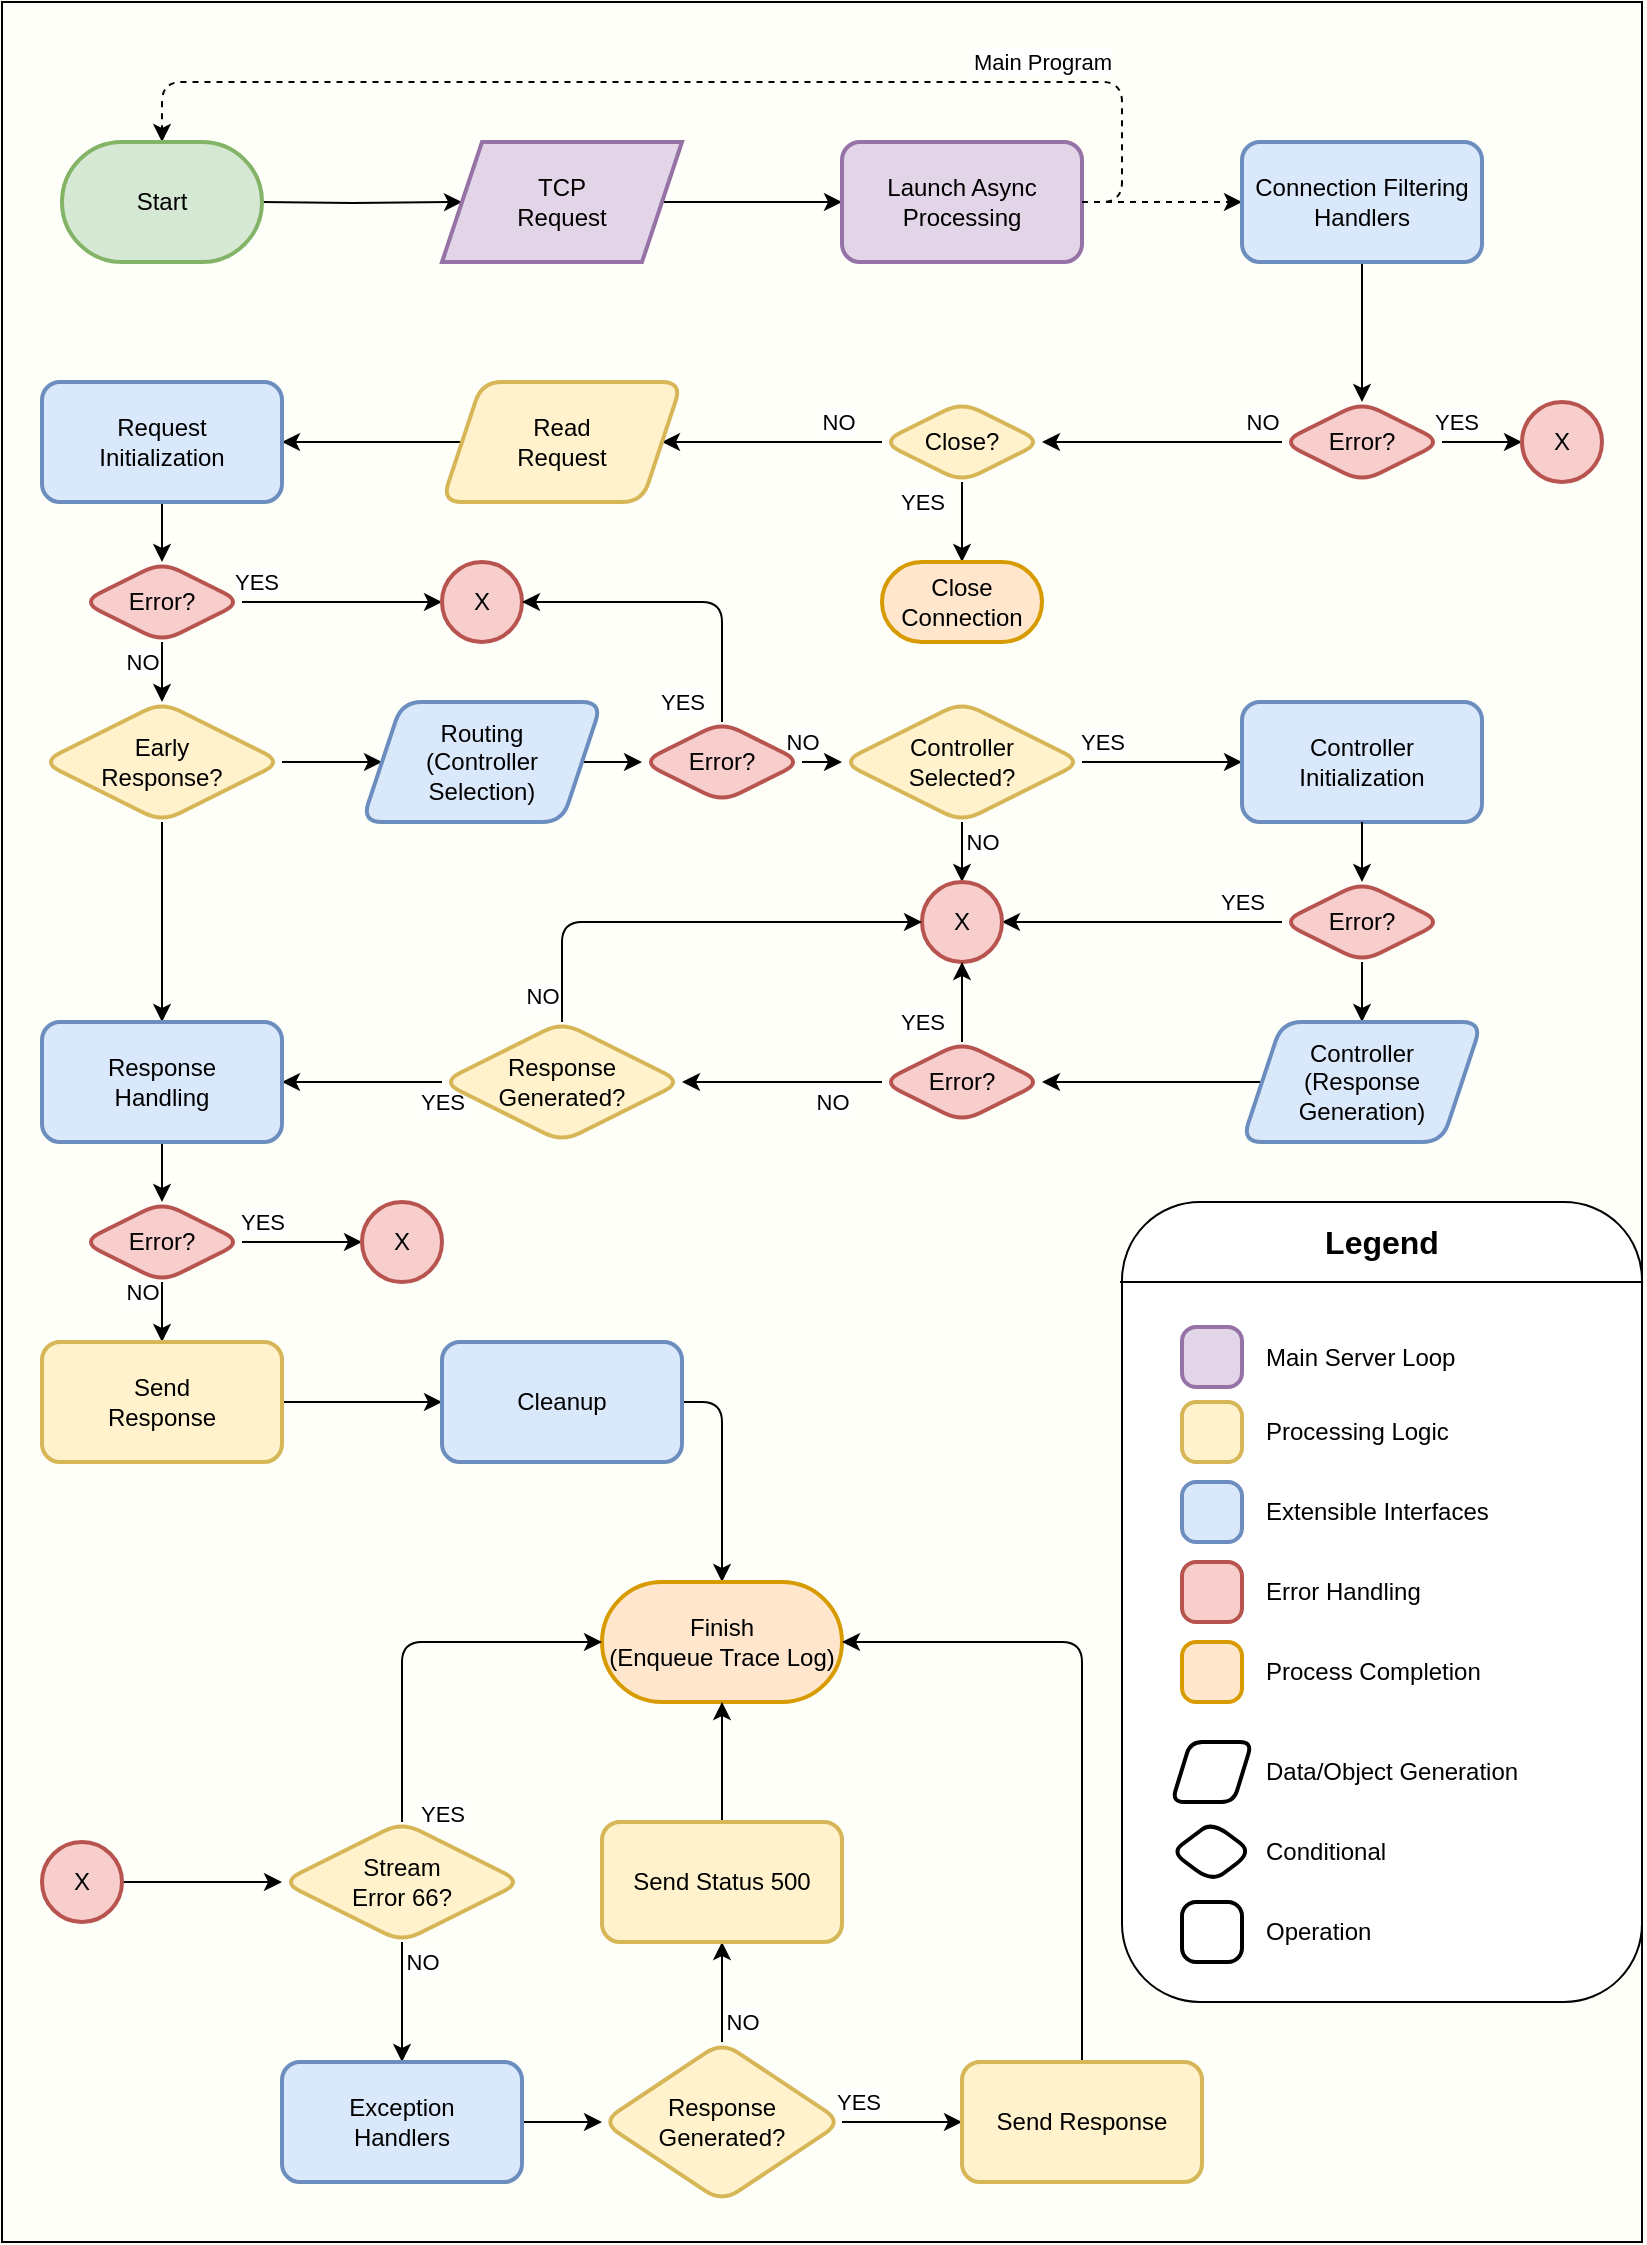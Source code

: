 <mxfile version="16.1.2" type="device"><diagram id="C5RBs43oDa-KdzZeNtuy" name="Page-1"><mxGraphModel dx="1102" dy="749" grid="1" gridSize="10" guides="1" tooltips="1" connect="1" arrows="1" fold="1" page="1" pageScale="1" pageWidth="827" pageHeight="1169" background="#FFFFFA" math="0" shadow="0"><root><mxCell id="WIyWlLk6GJQsqaUBKTNV-0"/><mxCell id="WIyWlLk6GJQsqaUBKTNV-1" parent="WIyWlLk6GJQsqaUBKTNV-0"/><mxCell id="PJhP6xTFTNzBTgC3ce9j-106" value="" style="rounded=0;whiteSpace=wrap;html=1;fillColor=none;" vertex="1" parent="WIyWlLk6GJQsqaUBKTNV-1"><mxGeometry y="20" width="820" height="1120" as="geometry"/></mxCell><mxCell id="PJhP6xTFTNzBTgC3ce9j-2" value="" style="edgeStyle=orthogonalEdgeStyle;rounded=0;orthogonalLoop=1;jettySize=auto;html=1;exitX=1;exitY=0.5;exitDx=0;exitDy=0;exitPerimeter=0;" edge="1" parent="WIyWlLk6GJQsqaUBKTNV-1" target="PJhP6xTFTNzBTgC3ce9j-1"><mxGeometry relative="1" as="geometry"><mxPoint x="130" y="120" as="sourcePoint"/></mxGeometry></mxCell><mxCell id="PJhP6xTFTNzBTgC3ce9j-4" value="" style="edgeStyle=orthogonalEdgeStyle;rounded=0;orthogonalLoop=1;jettySize=auto;html=1;" edge="1" parent="WIyWlLk6GJQsqaUBKTNV-1" source="PJhP6xTFTNzBTgC3ce9j-1" target="PJhP6xTFTNzBTgC3ce9j-3"><mxGeometry relative="1" as="geometry"/></mxCell><mxCell id="PJhP6xTFTNzBTgC3ce9j-1" value="TCP&lt;br&gt;Request" style="shape=parallelogram;perimeter=parallelogramPerimeter;whiteSpace=wrap;html=1;fixedSize=1;fillColor=#e1d5e7;strokeColor=#9673a6;strokeWidth=2;" vertex="1" parent="WIyWlLk6GJQsqaUBKTNV-1"><mxGeometry x="220" y="90" width="120" height="60" as="geometry"/></mxCell><mxCell id="PJhP6xTFTNzBTgC3ce9j-9" value="" style="edgeStyle=orthogonalEdgeStyle;rounded=1;orthogonalLoop=1;jettySize=auto;html=1;dashed=1;" edge="1" parent="WIyWlLk6GJQsqaUBKTNV-1" source="PJhP6xTFTNzBTgC3ce9j-3" target="PJhP6xTFTNzBTgC3ce9j-8"><mxGeometry relative="1" as="geometry"/></mxCell><mxCell id="PJhP6xTFTNzBTgC3ce9j-3" value="Launch Async Processing" style="whiteSpace=wrap;html=1;fillColor=#e1d5e7;strokeColor=#9673a6;strokeWidth=2;rounded=1;" vertex="1" parent="WIyWlLk6GJQsqaUBKTNV-1"><mxGeometry x="420" y="90" width="120" height="60" as="geometry"/></mxCell><mxCell id="PJhP6xTFTNzBTgC3ce9j-5" value="Main Program" style="endArrow=classic;html=1;rounded=1;entryX=0.5;entryY=0;entryDx=0;entryDy=0;exitX=1;exitY=0.5;exitDx=0;exitDy=0;dashed=1;" edge="1" parent="WIyWlLk6GJQsqaUBKTNV-1" source="PJhP6xTFTNzBTgC3ce9j-3" target="PJhP6xTFTNzBTgC3ce9j-87"><mxGeometry x="-0.593" y="-10" width="50" height="50" relative="1" as="geometry"><mxPoint x="450" y="220" as="sourcePoint"/><mxPoint x="80" y="90" as="targetPoint"/><Array as="points"><mxPoint x="560" y="120"/><mxPoint x="560" y="60"/><mxPoint x="80" y="60"/></Array><mxPoint as="offset"/></mxGeometry></mxCell><mxCell id="PJhP6xTFTNzBTgC3ce9j-11" value="" style="edgeStyle=orthogonalEdgeStyle;rounded=1;orthogonalLoop=1;jettySize=auto;html=1;" edge="1" parent="WIyWlLk6GJQsqaUBKTNV-1" source="PJhP6xTFTNzBTgC3ce9j-8" target="PJhP6xTFTNzBTgC3ce9j-10"><mxGeometry relative="1" as="geometry"/></mxCell><mxCell id="PJhP6xTFTNzBTgC3ce9j-8" value="Connection Filtering Handlers" style="rounded=1;whiteSpace=wrap;html=1;fillColor=#dae8fc;strokeColor=#6c8ebf;strokeWidth=2;" vertex="1" parent="WIyWlLk6GJQsqaUBKTNV-1"><mxGeometry x="620" y="90" width="120" height="60" as="geometry"/></mxCell><mxCell id="PJhP6xTFTNzBTgC3ce9j-13" value="NO" style="edgeStyle=orthogonalEdgeStyle;rounded=1;orthogonalLoop=1;jettySize=auto;html=1;" edge="1" parent="WIyWlLk6GJQsqaUBKTNV-1" source="PJhP6xTFTNzBTgC3ce9j-10" target="PJhP6xTFTNzBTgC3ce9j-12"><mxGeometry x="-0.833" y="-10" relative="1" as="geometry"><mxPoint as="offset"/></mxGeometry></mxCell><mxCell id="PJhP6xTFTNzBTgC3ce9j-36" value="YES" style="edgeStyle=orthogonalEdgeStyle;rounded=1;orthogonalLoop=1;jettySize=auto;html=1;" edge="1" parent="WIyWlLk6GJQsqaUBKTNV-1" source="PJhP6xTFTNzBTgC3ce9j-10" target="PJhP6xTFTNzBTgC3ce9j-35"><mxGeometry x="-0.667" y="10" relative="1" as="geometry"><mxPoint as="offset"/></mxGeometry></mxCell><mxCell id="PJhP6xTFTNzBTgC3ce9j-10" value="Error?" style="rhombus;whiteSpace=wrap;html=1;fillColor=#f8cecc;strokeColor=#b85450;rounded=1;strokeWidth=2;" vertex="1" parent="WIyWlLk6GJQsqaUBKTNV-1"><mxGeometry x="640" y="220" width="80" height="40" as="geometry"/></mxCell><mxCell id="PJhP6xTFTNzBTgC3ce9j-21" value="NO" style="edgeStyle=orthogonalEdgeStyle;rounded=1;orthogonalLoop=1;jettySize=auto;html=1;" edge="1" parent="WIyWlLk6GJQsqaUBKTNV-1" source="PJhP6xTFTNzBTgC3ce9j-12" target="PJhP6xTFTNzBTgC3ce9j-20"><mxGeometry x="-0.6" y="-10" relative="1" as="geometry"><mxPoint as="offset"/></mxGeometry></mxCell><mxCell id="PJhP6xTFTNzBTgC3ce9j-104" value="YES" style="edgeStyle=orthogonalEdgeStyle;rounded=1;orthogonalLoop=1;jettySize=auto;html=1;" edge="1" parent="WIyWlLk6GJQsqaUBKTNV-1" source="PJhP6xTFTNzBTgC3ce9j-12" target="PJhP6xTFTNzBTgC3ce9j-103"><mxGeometry x="-0.5" y="-20" relative="1" as="geometry"><mxPoint as="offset"/></mxGeometry></mxCell><mxCell id="PJhP6xTFTNzBTgC3ce9j-12" value="Close?" style="rhombus;whiteSpace=wrap;html=1;fillColor=#fff2cc;strokeColor=#d6b656;rounded=1;strokeWidth=2;" vertex="1" parent="WIyWlLk6GJQsqaUBKTNV-1"><mxGeometry x="440" y="220" width="80" height="40" as="geometry"/></mxCell><mxCell id="PJhP6xTFTNzBTgC3ce9j-27" value="" style="edgeStyle=orthogonalEdgeStyle;rounded=1;orthogonalLoop=1;jettySize=auto;html=1;" edge="1" parent="WIyWlLk6GJQsqaUBKTNV-1" source="PJhP6xTFTNzBTgC3ce9j-20" target="PJhP6xTFTNzBTgC3ce9j-26"><mxGeometry relative="1" as="geometry"/></mxCell><mxCell id="PJhP6xTFTNzBTgC3ce9j-20" value="Read&lt;br&gt;Request" style="shape=parallelogram;perimeter=parallelogramPerimeter;whiteSpace=wrap;html=1;fixedSize=1;fillColor=#fff2cc;strokeColor=#d6b656;rounded=1;strokeWidth=2;" vertex="1" parent="WIyWlLk6GJQsqaUBKTNV-1"><mxGeometry x="220" y="210" width="120" height="60" as="geometry"/></mxCell><mxCell id="PJhP6xTFTNzBTgC3ce9j-30" value="" style="edgeStyle=orthogonalEdgeStyle;rounded=1;orthogonalLoop=1;jettySize=auto;html=1;" edge="1" parent="WIyWlLk6GJQsqaUBKTNV-1" source="PJhP6xTFTNzBTgC3ce9j-26" target="PJhP6xTFTNzBTgC3ce9j-29"><mxGeometry relative="1" as="geometry"/></mxCell><mxCell id="PJhP6xTFTNzBTgC3ce9j-26" value="Request&lt;br&gt;Initialization" style="whiteSpace=wrap;html=1;fillColor=#dae8fc;strokeColor=#6c8ebf;rounded=1;strokeWidth=2;" vertex="1" parent="WIyWlLk6GJQsqaUBKTNV-1"><mxGeometry x="20" y="210" width="120" height="60" as="geometry"/></mxCell><mxCell id="PJhP6xTFTNzBTgC3ce9j-34" value="YES" style="edgeStyle=orthogonalEdgeStyle;rounded=1;orthogonalLoop=1;jettySize=auto;html=1;" edge="1" parent="WIyWlLk6GJQsqaUBKTNV-1" source="PJhP6xTFTNzBTgC3ce9j-29" target="PJhP6xTFTNzBTgC3ce9j-33"><mxGeometry x="-0.857" y="10" relative="1" as="geometry"><mxPoint as="offset"/></mxGeometry></mxCell><mxCell id="PJhP6xTFTNzBTgC3ce9j-38" value="NO" style="edgeStyle=orthogonalEdgeStyle;rounded=1;orthogonalLoop=1;jettySize=auto;html=1;" edge="1" parent="WIyWlLk6GJQsqaUBKTNV-1" source="PJhP6xTFTNzBTgC3ce9j-29" target="PJhP6xTFTNzBTgC3ce9j-37"><mxGeometry x="0.2" y="-10" relative="1" as="geometry"><mxPoint as="offset"/></mxGeometry></mxCell><mxCell id="PJhP6xTFTNzBTgC3ce9j-29" value="Error?" style="rhombus;whiteSpace=wrap;html=1;fillColor=#f8cecc;strokeColor=#b85450;rounded=1;strokeWidth=2;" vertex="1" parent="WIyWlLk6GJQsqaUBKTNV-1"><mxGeometry x="40" y="300" width="80" height="40" as="geometry"/></mxCell><mxCell id="PJhP6xTFTNzBTgC3ce9j-33" value="X" style="ellipse;whiteSpace=wrap;html=1;fillColor=#f8cecc;strokeColor=#b85450;rounded=1;strokeWidth=2;" vertex="1" parent="WIyWlLk6GJQsqaUBKTNV-1"><mxGeometry x="220" y="300" width="40" height="40" as="geometry"/></mxCell><mxCell id="PJhP6xTFTNzBTgC3ce9j-35" value="X" style="ellipse;whiteSpace=wrap;html=1;fillColor=#f8cecc;strokeColor=#b85450;rounded=1;strokeWidth=2;" vertex="1" parent="WIyWlLk6GJQsqaUBKTNV-1"><mxGeometry x="760" y="220" width="40" height="40" as="geometry"/></mxCell><mxCell id="PJhP6xTFTNzBTgC3ce9j-42" value="" style="edgeStyle=orthogonalEdgeStyle;rounded=1;orthogonalLoop=1;jettySize=auto;html=1;" edge="1" parent="WIyWlLk6GJQsqaUBKTNV-1" source="PJhP6xTFTNzBTgC3ce9j-37" target="PJhP6xTFTNzBTgC3ce9j-41"><mxGeometry relative="1" as="geometry"/></mxCell><mxCell id="PJhP6xTFTNzBTgC3ce9j-75" style="edgeStyle=orthogonalEdgeStyle;rounded=1;orthogonalLoop=1;jettySize=auto;html=1;exitX=0.5;exitY=1;exitDx=0;exitDy=0;entryX=0.5;entryY=0;entryDx=0;entryDy=0;" edge="1" parent="WIyWlLk6GJQsqaUBKTNV-1" source="PJhP6xTFTNzBTgC3ce9j-37" target="PJhP6xTFTNzBTgC3ce9j-73"><mxGeometry relative="1" as="geometry"/></mxCell><mxCell id="PJhP6xTFTNzBTgC3ce9j-37" value="Early&lt;br&gt;Response?" style="rhombus;whiteSpace=wrap;html=1;fillColor=#fff2cc;strokeColor=#d6b656;rounded=1;strokeWidth=2;" vertex="1" parent="WIyWlLk6GJQsqaUBKTNV-1"><mxGeometry x="20" y="370" width="120" height="60" as="geometry"/></mxCell><mxCell id="PJhP6xTFTNzBTgC3ce9j-44" value="" style="edgeStyle=orthogonalEdgeStyle;rounded=1;orthogonalLoop=1;jettySize=auto;html=1;" edge="1" parent="WIyWlLk6GJQsqaUBKTNV-1" source="PJhP6xTFTNzBTgC3ce9j-41" target="PJhP6xTFTNzBTgC3ce9j-43"><mxGeometry relative="1" as="geometry"/></mxCell><mxCell id="PJhP6xTFTNzBTgC3ce9j-41" value="Routing&lt;br&gt;(Controller&lt;br&gt;Selection)" style="shape=parallelogram;perimeter=parallelogramPerimeter;whiteSpace=wrap;html=1;fixedSize=1;fillColor=#dae8fc;strokeColor=#6c8ebf;rounded=1;strokeWidth=2;" vertex="1" parent="WIyWlLk6GJQsqaUBKTNV-1"><mxGeometry x="180" y="370" width="120" height="60" as="geometry"/></mxCell><mxCell id="PJhP6xTFTNzBTgC3ce9j-48" value="NO" style="edgeStyle=orthogonalEdgeStyle;rounded=1;orthogonalLoop=1;jettySize=auto;html=1;" edge="1" parent="WIyWlLk6GJQsqaUBKTNV-1" source="PJhP6xTFTNzBTgC3ce9j-43" target="PJhP6xTFTNzBTgC3ce9j-47"><mxGeometry x="-1" y="10" relative="1" as="geometry"><mxPoint as="offset"/></mxGeometry></mxCell><mxCell id="PJhP6xTFTNzBTgC3ce9j-43" value="Error?" style="rhombus;whiteSpace=wrap;html=1;fillColor=#f8cecc;strokeColor=#b85450;rounded=1;strokeWidth=2;" vertex="1" parent="WIyWlLk6GJQsqaUBKTNV-1"><mxGeometry x="320" y="380" width="80" height="40" as="geometry"/></mxCell><mxCell id="PJhP6xTFTNzBTgC3ce9j-45" value="YES" style="endArrow=classic;html=1;rounded=1;exitX=0.5;exitY=0;exitDx=0;exitDy=0;entryX=1;entryY=0.5;entryDx=0;entryDy=0;" edge="1" parent="WIyWlLk6GJQsqaUBKTNV-1" source="PJhP6xTFTNzBTgC3ce9j-43" target="PJhP6xTFTNzBTgC3ce9j-33"><mxGeometry x="-0.875" y="20" width="50" height="50" relative="1" as="geometry"><mxPoint x="380" y="360" as="sourcePoint"/><mxPoint x="430" y="310" as="targetPoint"/><Array as="points"><mxPoint x="360" y="320"/></Array><mxPoint as="offset"/></mxGeometry></mxCell><mxCell id="PJhP6xTFTNzBTgC3ce9j-50" value="YES" style="edgeStyle=orthogonalEdgeStyle;rounded=1;orthogonalLoop=1;jettySize=auto;html=1;" edge="1" parent="WIyWlLk6GJQsqaUBKTNV-1" source="PJhP6xTFTNzBTgC3ce9j-47" target="PJhP6xTFTNzBTgC3ce9j-49"><mxGeometry x="-0.75" y="10" relative="1" as="geometry"><mxPoint as="offset"/></mxGeometry></mxCell><mxCell id="PJhP6xTFTNzBTgC3ce9j-72" value="NO" style="edgeStyle=orthogonalEdgeStyle;rounded=1;orthogonalLoop=1;jettySize=auto;html=1;exitX=0.5;exitY=1;exitDx=0;exitDy=0;entryX=0.5;entryY=0;entryDx=0;entryDy=0;" edge="1" parent="WIyWlLk6GJQsqaUBKTNV-1" source="PJhP6xTFTNzBTgC3ce9j-47" target="PJhP6xTFTNzBTgC3ce9j-57"><mxGeometry x="-0.333" y="10" relative="1" as="geometry"><mxPoint as="offset"/></mxGeometry></mxCell><mxCell id="PJhP6xTFTNzBTgC3ce9j-47" value="Controller&lt;br&gt;Selected?" style="rhombus;whiteSpace=wrap;html=1;fillColor=#fff2cc;strokeColor=#d6b656;rounded=1;strokeWidth=2;" vertex="1" parent="WIyWlLk6GJQsqaUBKTNV-1"><mxGeometry x="420" y="370" width="120" height="60" as="geometry"/></mxCell><mxCell id="PJhP6xTFTNzBTgC3ce9j-49" value="Controller Initialization" style="whiteSpace=wrap;html=1;fillColor=#dae8fc;strokeColor=#6c8ebf;rounded=1;strokeWidth=2;" vertex="1" parent="WIyWlLk6GJQsqaUBKTNV-1"><mxGeometry x="620" y="370" width="120" height="60" as="geometry"/></mxCell><mxCell id="PJhP6xTFTNzBTgC3ce9j-63" value="YES" style="edgeStyle=orthogonalEdgeStyle;rounded=1;orthogonalLoop=1;jettySize=auto;html=1;exitX=0;exitY=0.5;exitDx=0;exitDy=0;entryX=1;entryY=0.5;entryDx=0;entryDy=0;" edge="1" parent="WIyWlLk6GJQsqaUBKTNV-1" source="PJhP6xTFTNzBTgC3ce9j-54" target="PJhP6xTFTNzBTgC3ce9j-57"><mxGeometry x="-0.714" y="-10" relative="1" as="geometry"><mxPoint as="offset"/></mxGeometry></mxCell><mxCell id="PJhP6xTFTNzBTgC3ce9j-70" value="" style="edgeStyle=orthogonalEdgeStyle;rounded=1;orthogonalLoop=1;jettySize=auto;html=1;" edge="1" parent="WIyWlLk6GJQsqaUBKTNV-1" source="PJhP6xTFTNzBTgC3ce9j-54" target="PJhP6xTFTNzBTgC3ce9j-69"><mxGeometry relative="1" as="geometry"/></mxCell><mxCell id="PJhP6xTFTNzBTgC3ce9j-54" value="Error?" style="rhombus;whiteSpace=wrap;html=1;fillColor=#f8cecc;strokeColor=#b85450;rounded=1;strokeWidth=2;" vertex="1" parent="WIyWlLk6GJQsqaUBKTNV-1"><mxGeometry x="640" y="460" width="80" height="40" as="geometry"/></mxCell><mxCell id="PJhP6xTFTNzBTgC3ce9j-55" value="" style="endArrow=classic;html=1;rounded=1;exitX=0.5;exitY=1;exitDx=0;exitDy=0;entryX=0.5;entryY=0;entryDx=0;entryDy=0;" edge="1" parent="WIyWlLk6GJQsqaUBKTNV-1" source="PJhP6xTFTNzBTgC3ce9j-49" target="PJhP6xTFTNzBTgC3ce9j-54"><mxGeometry width="50" height="50" relative="1" as="geometry"><mxPoint x="630" y="600" as="sourcePoint"/><mxPoint x="680" y="550" as="targetPoint"/></mxGeometry></mxCell><mxCell id="PJhP6xTFTNzBTgC3ce9j-57" value="X" style="ellipse;whiteSpace=wrap;html=1;fillColor=#f8cecc;strokeColor=#b85450;rounded=1;strokeWidth=2;" vertex="1" parent="WIyWlLk6GJQsqaUBKTNV-1"><mxGeometry x="460" y="460" width="40" height="40" as="geometry"/></mxCell><mxCell id="PJhP6xTFTNzBTgC3ce9j-64" value="YES" style="edgeStyle=orthogonalEdgeStyle;rounded=1;orthogonalLoop=1;jettySize=auto;html=1;exitX=0.5;exitY=0;exitDx=0;exitDy=0;entryX=0.5;entryY=1;entryDx=0;entryDy=0;" edge="1" parent="WIyWlLk6GJQsqaUBKTNV-1" source="PJhP6xTFTNzBTgC3ce9j-61" target="PJhP6xTFTNzBTgC3ce9j-57"><mxGeometry x="-0.5" y="20" relative="1" as="geometry"><mxPoint as="offset"/></mxGeometry></mxCell><mxCell id="PJhP6xTFTNzBTgC3ce9j-66" value="NO" style="edgeStyle=orthogonalEdgeStyle;rounded=1;orthogonalLoop=1;jettySize=auto;html=1;" edge="1" parent="WIyWlLk6GJQsqaUBKTNV-1" source="PJhP6xTFTNzBTgC3ce9j-61" target="PJhP6xTFTNzBTgC3ce9j-65"><mxGeometry x="-0.5" y="10" relative="1" as="geometry"><mxPoint as="offset"/></mxGeometry></mxCell><mxCell id="PJhP6xTFTNzBTgC3ce9j-61" value="Error?" style="rhombus;whiteSpace=wrap;html=1;fillColor=#f8cecc;strokeColor=#b85450;rounded=1;strokeWidth=2;" vertex="1" parent="WIyWlLk6GJQsqaUBKTNV-1"><mxGeometry x="440" y="540" width="80" height="40" as="geometry"/></mxCell><mxCell id="PJhP6xTFTNzBTgC3ce9j-67" value="NO" style="edgeStyle=orthogonalEdgeStyle;rounded=1;orthogonalLoop=1;jettySize=auto;html=1;exitX=0.5;exitY=0;exitDx=0;exitDy=0;entryX=0;entryY=0.5;entryDx=0;entryDy=0;" edge="1" parent="WIyWlLk6GJQsqaUBKTNV-1" source="PJhP6xTFTNzBTgC3ce9j-65" target="PJhP6xTFTNzBTgC3ce9j-57"><mxGeometry x="-0.882" y="10" relative="1" as="geometry"><mxPoint as="offset"/></mxGeometry></mxCell><mxCell id="PJhP6xTFTNzBTgC3ce9j-74" value="YES" style="edgeStyle=orthogonalEdgeStyle;rounded=1;orthogonalLoop=1;jettySize=auto;html=1;" edge="1" parent="WIyWlLk6GJQsqaUBKTNV-1" source="PJhP6xTFTNzBTgC3ce9j-65" target="PJhP6xTFTNzBTgC3ce9j-73"><mxGeometry x="-1" y="10" relative="1" as="geometry"><mxPoint as="offset"/></mxGeometry></mxCell><mxCell id="PJhP6xTFTNzBTgC3ce9j-65" value="Response&lt;br&gt;Generated?" style="rhombus;whiteSpace=wrap;html=1;fillColor=#fff2cc;strokeColor=#d6b656;rounded=1;strokeWidth=2;" vertex="1" parent="WIyWlLk6GJQsqaUBKTNV-1"><mxGeometry x="220" y="530" width="120" height="60" as="geometry"/></mxCell><mxCell id="PJhP6xTFTNzBTgC3ce9j-71" style="edgeStyle=orthogonalEdgeStyle;rounded=1;orthogonalLoop=1;jettySize=auto;html=1;exitX=0;exitY=0.5;exitDx=0;exitDy=0;entryX=1;entryY=0.5;entryDx=0;entryDy=0;" edge="1" parent="WIyWlLk6GJQsqaUBKTNV-1" source="PJhP6xTFTNzBTgC3ce9j-69" target="PJhP6xTFTNzBTgC3ce9j-61"><mxGeometry relative="1" as="geometry"/></mxCell><mxCell id="PJhP6xTFTNzBTgC3ce9j-69" value="Controller&lt;br&gt;(Response&lt;br&gt;Generation)" style="shape=parallelogram;perimeter=parallelogramPerimeter;whiteSpace=wrap;html=1;fixedSize=1;fillColor=#dae8fc;strokeColor=#6c8ebf;rounded=1;strokeWidth=2;" vertex="1" parent="WIyWlLk6GJQsqaUBKTNV-1"><mxGeometry x="620" y="530" width="120" height="60" as="geometry"/></mxCell><mxCell id="PJhP6xTFTNzBTgC3ce9j-77" style="edgeStyle=orthogonalEdgeStyle;rounded=1;orthogonalLoop=1;jettySize=auto;html=1;exitX=0.5;exitY=1;exitDx=0;exitDy=0;entryX=0.5;entryY=0;entryDx=0;entryDy=0;" edge="1" parent="WIyWlLk6GJQsqaUBKTNV-1" source="PJhP6xTFTNzBTgC3ce9j-73" target="PJhP6xTFTNzBTgC3ce9j-76"><mxGeometry relative="1" as="geometry"/></mxCell><mxCell id="PJhP6xTFTNzBTgC3ce9j-73" value="Response&lt;br&gt;Handling" style="whiteSpace=wrap;html=1;fillColor=#dae8fc;strokeColor=#6c8ebf;rounded=1;strokeWidth=2;" vertex="1" parent="WIyWlLk6GJQsqaUBKTNV-1"><mxGeometry x="20" y="530" width="120" height="60" as="geometry"/></mxCell><mxCell id="PJhP6xTFTNzBTgC3ce9j-79" value="YES" style="edgeStyle=orthogonalEdgeStyle;rounded=1;orthogonalLoop=1;jettySize=auto;html=1;exitX=1;exitY=0.5;exitDx=0;exitDy=0;entryX=0;entryY=0.5;entryDx=0;entryDy=0;" edge="1" parent="WIyWlLk6GJQsqaUBKTNV-1" source="PJhP6xTFTNzBTgC3ce9j-76" target="PJhP6xTFTNzBTgC3ce9j-78"><mxGeometry x="-0.667" y="10" relative="1" as="geometry"><mxPoint as="offset"/></mxGeometry></mxCell><mxCell id="PJhP6xTFTNzBTgC3ce9j-81" value="NO" style="edgeStyle=orthogonalEdgeStyle;rounded=1;orthogonalLoop=1;jettySize=auto;html=1;" edge="1" parent="WIyWlLk6GJQsqaUBKTNV-1" source="PJhP6xTFTNzBTgC3ce9j-76" target="PJhP6xTFTNzBTgC3ce9j-80"><mxGeometry x="-0.714" y="-10" relative="1" as="geometry"><Array as="points"><mxPoint x="80" y="690"/><mxPoint x="80" y="690"/></Array><mxPoint as="offset"/></mxGeometry></mxCell><mxCell id="PJhP6xTFTNzBTgC3ce9j-76" value="Error?" style="rhombus;whiteSpace=wrap;html=1;fillColor=#f8cecc;strokeColor=#b85450;rounded=1;strokeWidth=2;" vertex="1" parent="WIyWlLk6GJQsqaUBKTNV-1"><mxGeometry x="40" y="620" width="80" height="40" as="geometry"/></mxCell><mxCell id="PJhP6xTFTNzBTgC3ce9j-78" value="X" style="ellipse;whiteSpace=wrap;html=1;fillColor=#f8cecc;strokeColor=#b85450;rounded=1;strokeWidth=2;" vertex="1" parent="WIyWlLk6GJQsqaUBKTNV-1"><mxGeometry x="180" y="620" width="40" height="40" as="geometry"/></mxCell><mxCell id="PJhP6xTFTNzBTgC3ce9j-83" value="" style="edgeStyle=orthogonalEdgeStyle;rounded=1;orthogonalLoop=1;jettySize=auto;html=1;" edge="1" parent="WIyWlLk6GJQsqaUBKTNV-1" source="PJhP6xTFTNzBTgC3ce9j-80" target="PJhP6xTFTNzBTgC3ce9j-82"><mxGeometry relative="1" as="geometry"/></mxCell><mxCell id="PJhP6xTFTNzBTgC3ce9j-80" value="Send&lt;br&gt;Response" style="whiteSpace=wrap;html=1;fillColor=#fff2cc;strokeColor=#d6b656;rounded=1;strokeWidth=2;" vertex="1" parent="WIyWlLk6GJQsqaUBKTNV-1"><mxGeometry x="20" y="690" width="120" height="60" as="geometry"/></mxCell><mxCell id="PJhP6xTFTNzBTgC3ce9j-86" value="" style="edgeStyle=orthogonalEdgeStyle;rounded=1;orthogonalLoop=1;jettySize=auto;html=1;exitX=1;exitY=0.5;exitDx=0;exitDy=0;" edge="1" parent="WIyWlLk6GJQsqaUBKTNV-1" source="PJhP6xTFTNzBTgC3ce9j-82" target="PJhP6xTFTNzBTgC3ce9j-85"><mxGeometry relative="1" as="geometry"/></mxCell><mxCell id="PJhP6xTFTNzBTgC3ce9j-82" value="Cleanup" style="whiteSpace=wrap;html=1;fillColor=#dae8fc;strokeColor=#6c8ebf;rounded=1;strokeWidth=2;" vertex="1" parent="WIyWlLk6GJQsqaUBKTNV-1"><mxGeometry x="220" y="690" width="120" height="60" as="geometry"/></mxCell><mxCell id="PJhP6xTFTNzBTgC3ce9j-89" value="" style="edgeStyle=orthogonalEdgeStyle;rounded=1;orthogonalLoop=1;jettySize=auto;html=1;" edge="1" parent="WIyWlLk6GJQsqaUBKTNV-1" source="PJhP6xTFTNzBTgC3ce9j-84" target="PJhP6xTFTNzBTgC3ce9j-88"><mxGeometry relative="1" as="geometry"/></mxCell><mxCell id="PJhP6xTFTNzBTgC3ce9j-84" value="X" style="ellipse;whiteSpace=wrap;html=1;fillColor=#f8cecc;strokeColor=#b85450;rounded=1;strokeWidth=2;" vertex="1" parent="WIyWlLk6GJQsqaUBKTNV-1"><mxGeometry x="20" y="940" width="40" height="40" as="geometry"/></mxCell><mxCell id="PJhP6xTFTNzBTgC3ce9j-85" value="Finish&lt;br&gt;(Enqueue Trace Log)" style="whiteSpace=wrap;html=1;fillColor=#ffe6cc;strokeColor=#d79b00;rounded=1;strokeWidth=2;arcSize=50;" vertex="1" parent="WIyWlLk6GJQsqaUBKTNV-1"><mxGeometry x="300" y="810" width="120" height="60" as="geometry"/></mxCell><mxCell id="PJhP6xTFTNzBTgC3ce9j-87" value="Start" style="rounded=1;whiteSpace=wrap;html=1;absoluteArcSize=1;arcSize=80;strokeWidth=2;fillColor=#d5e8d4;strokeColor=#82b366;" vertex="1" parent="WIyWlLk6GJQsqaUBKTNV-1"><mxGeometry x="30" y="90" width="100" height="60" as="geometry"/></mxCell><mxCell id="PJhP6xTFTNzBTgC3ce9j-92" value="NO" style="edgeStyle=orthogonalEdgeStyle;rounded=1;orthogonalLoop=1;jettySize=auto;html=1;" edge="1" parent="WIyWlLk6GJQsqaUBKTNV-1" source="PJhP6xTFTNzBTgC3ce9j-88" target="PJhP6xTFTNzBTgC3ce9j-91"><mxGeometry x="-0.667" y="10" relative="1" as="geometry"><mxPoint as="offset"/></mxGeometry></mxCell><mxCell id="PJhP6xTFTNzBTgC3ce9j-101" value="YES" style="edgeStyle=orthogonalEdgeStyle;rounded=1;orthogonalLoop=1;jettySize=auto;html=1;exitX=0.5;exitY=0;exitDx=0;exitDy=0;entryX=0;entryY=0.5;entryDx=0;entryDy=0;" edge="1" parent="WIyWlLk6GJQsqaUBKTNV-1" source="PJhP6xTFTNzBTgC3ce9j-88" target="PJhP6xTFTNzBTgC3ce9j-85"><mxGeometry x="-0.958" y="-20" relative="1" as="geometry"><mxPoint x="600" y="790" as="targetPoint"/><mxPoint as="offset"/></mxGeometry></mxCell><mxCell id="PJhP6xTFTNzBTgC3ce9j-88" value="Stream&lt;br&gt;Error 66?" style="rhombus;whiteSpace=wrap;html=1;fillColor=#fff2cc;strokeColor=#d6b656;rounded=1;strokeWidth=2;" vertex="1" parent="WIyWlLk6GJQsqaUBKTNV-1"><mxGeometry x="140" y="930" width="120" height="60" as="geometry"/></mxCell><mxCell id="PJhP6xTFTNzBTgC3ce9j-94" value="" style="edgeStyle=orthogonalEdgeStyle;rounded=1;orthogonalLoop=1;jettySize=auto;html=1;" edge="1" parent="WIyWlLk6GJQsqaUBKTNV-1" source="PJhP6xTFTNzBTgC3ce9j-91" target="PJhP6xTFTNzBTgC3ce9j-93"><mxGeometry relative="1" as="geometry"/></mxCell><mxCell id="PJhP6xTFTNzBTgC3ce9j-91" value="Exception&lt;br&gt;Handlers" style="whiteSpace=wrap;html=1;fillColor=#dae8fc;strokeColor=#6c8ebf;rounded=1;strokeWidth=2;" vertex="1" parent="WIyWlLk6GJQsqaUBKTNV-1"><mxGeometry x="140" y="1050" width="120" height="60" as="geometry"/></mxCell><mxCell id="PJhP6xTFTNzBTgC3ce9j-96" value="NO" style="edgeStyle=orthogonalEdgeStyle;rounded=1;orthogonalLoop=1;jettySize=auto;html=1;" edge="1" parent="WIyWlLk6GJQsqaUBKTNV-1" source="PJhP6xTFTNzBTgC3ce9j-93" target="PJhP6xTFTNzBTgC3ce9j-95"><mxGeometry x="-0.6" y="-10" relative="1" as="geometry"><mxPoint as="offset"/></mxGeometry></mxCell><mxCell id="PJhP6xTFTNzBTgC3ce9j-99" value="YES" style="edgeStyle=orthogonalEdgeStyle;rounded=1;orthogonalLoop=1;jettySize=auto;html=1;" edge="1" parent="WIyWlLk6GJQsqaUBKTNV-1" source="PJhP6xTFTNzBTgC3ce9j-93" target="PJhP6xTFTNzBTgC3ce9j-98"><mxGeometry x="-0.75" y="10" relative="1" as="geometry"><mxPoint as="offset"/></mxGeometry></mxCell><mxCell id="PJhP6xTFTNzBTgC3ce9j-93" value="Response&lt;br&gt;Generated?" style="rhombus;whiteSpace=wrap;html=1;fillColor=#fff2cc;strokeColor=#d6b656;rounded=1;strokeWidth=2;" vertex="1" parent="WIyWlLk6GJQsqaUBKTNV-1"><mxGeometry x="300" y="1040" width="120" height="80" as="geometry"/></mxCell><mxCell id="PJhP6xTFTNzBTgC3ce9j-100" style="edgeStyle=orthogonalEdgeStyle;rounded=1;orthogonalLoop=1;jettySize=auto;html=1;exitX=0.5;exitY=0;exitDx=0;exitDy=0;entryX=0.5;entryY=1;entryDx=0;entryDy=0;" edge="1" parent="WIyWlLk6GJQsqaUBKTNV-1" source="PJhP6xTFTNzBTgC3ce9j-95" target="PJhP6xTFTNzBTgC3ce9j-85"><mxGeometry relative="1" as="geometry"/></mxCell><mxCell id="PJhP6xTFTNzBTgC3ce9j-95" value="Send Status 500" style="whiteSpace=wrap;html=1;fillColor=#fff2cc;strokeColor=#d6b656;rounded=1;strokeWidth=2;" vertex="1" parent="WIyWlLk6GJQsqaUBKTNV-1"><mxGeometry x="300" y="930" width="120" height="60" as="geometry"/></mxCell><mxCell id="PJhP6xTFTNzBTgC3ce9j-105" style="edgeStyle=orthogonalEdgeStyle;rounded=1;orthogonalLoop=1;jettySize=auto;html=1;exitX=0.5;exitY=0;exitDx=0;exitDy=0;entryX=1;entryY=0.5;entryDx=0;entryDy=0;" edge="1" parent="WIyWlLk6GJQsqaUBKTNV-1" source="PJhP6xTFTNzBTgC3ce9j-98" target="PJhP6xTFTNzBTgC3ce9j-85"><mxGeometry relative="1" as="geometry"/></mxCell><mxCell id="PJhP6xTFTNzBTgC3ce9j-98" value="Send Response" style="whiteSpace=wrap;html=1;fillColor=#fff2cc;strokeColor=#d6b656;rounded=1;strokeWidth=2;" vertex="1" parent="WIyWlLk6GJQsqaUBKTNV-1"><mxGeometry x="480" y="1050" width="120" height="60" as="geometry"/></mxCell><mxCell id="PJhP6xTFTNzBTgC3ce9j-103" value="Close&lt;br&gt;Connection" style="whiteSpace=wrap;html=1;fillColor=#ffe6cc;strokeColor=#d79b00;rounded=1;strokeWidth=2;arcSize=50;" vertex="1" parent="WIyWlLk6GJQsqaUBKTNV-1"><mxGeometry x="440" y="300" width="80" height="40" as="geometry"/></mxCell><mxCell id="PJhP6xTFTNzBTgC3ce9j-108" value="" style="rounded=1;whiteSpace=wrap;html=1;" vertex="1" parent="WIyWlLk6GJQsqaUBKTNV-1"><mxGeometry x="560" y="620" width="260" height="400" as="geometry"/></mxCell><mxCell id="PJhP6xTFTNzBTgC3ce9j-109" value="" style="endArrow=none;html=1;rounded=1;" edge="1" parent="WIyWlLk6GJQsqaUBKTNV-1"><mxGeometry width="50" height="50" relative="1" as="geometry"><mxPoint x="559" y="660" as="sourcePoint"/><mxPoint x="820" y="660" as="targetPoint"/></mxGeometry></mxCell><mxCell id="PJhP6xTFTNzBTgC3ce9j-110" value="Legend" style="text;html=1;strokeColor=none;fillColor=none;align=center;verticalAlign=middle;whiteSpace=wrap;rounded=0;fontStyle=1;fontSize=16;" vertex="1" parent="WIyWlLk6GJQsqaUBKTNV-1"><mxGeometry x="560" y="620" width="260" height="40" as="geometry"/></mxCell><mxCell id="PJhP6xTFTNzBTgC3ce9j-112" value="" style="rounded=1;whiteSpace=wrap;html=1;absoluteArcSize=1;arcSize=14;strokeWidth=2;fillColor=#fff2cc;strokeColor=#d6b656;" vertex="1" parent="WIyWlLk6GJQsqaUBKTNV-1"><mxGeometry x="590" y="720" width="30" height="30" as="geometry"/></mxCell><mxCell id="PJhP6xTFTNzBTgC3ce9j-113" value="" style="rounded=1;whiteSpace=wrap;html=1;absoluteArcSize=1;arcSize=14;strokeWidth=2;fillColor=#e1d5e7;strokeColor=#9673a6;" vertex="1" parent="WIyWlLk6GJQsqaUBKTNV-1"><mxGeometry x="590" y="682.5" width="30" height="30" as="geometry"/></mxCell><mxCell id="PJhP6xTFTNzBTgC3ce9j-114" value="" style="rounded=1;whiteSpace=wrap;html=1;absoluteArcSize=1;arcSize=14;strokeWidth=2;fillColor=#dae8fc;strokeColor=#6c8ebf;" vertex="1" parent="WIyWlLk6GJQsqaUBKTNV-1"><mxGeometry x="590" y="760" width="30" height="30" as="geometry"/></mxCell><mxCell id="PJhP6xTFTNzBTgC3ce9j-115" value="" style="rounded=1;whiteSpace=wrap;html=1;absoluteArcSize=1;arcSize=14;strokeWidth=2;fillColor=#f8cecc;strokeColor=#b85450;" vertex="1" parent="WIyWlLk6GJQsqaUBKTNV-1"><mxGeometry x="590" y="800" width="30" height="30" as="geometry"/></mxCell><mxCell id="PJhP6xTFTNzBTgC3ce9j-116" value="" style="rounded=1;whiteSpace=wrap;html=1;absoluteArcSize=1;arcSize=14;strokeWidth=2;fillColor=#ffe6cc;strokeColor=#d79b00;" vertex="1" parent="WIyWlLk6GJQsqaUBKTNV-1"><mxGeometry x="590" y="840" width="30" height="30" as="geometry"/></mxCell><mxCell id="PJhP6xTFTNzBTgC3ce9j-117" value="" style="shape=parallelogram;html=1;strokeWidth=2;perimeter=parallelogramPerimeter;whiteSpace=wrap;rounded=1;arcSize=12;size=0.23;fillColor=none;" vertex="1" parent="WIyWlLk6GJQsqaUBKTNV-1"><mxGeometry x="585" y="890" width="40" height="30" as="geometry"/></mxCell><mxCell id="PJhP6xTFTNzBTgC3ce9j-119" value="" style="rhombus;whiteSpace=wrap;html=1;rounded=1;strokeWidth=2;" vertex="1" parent="WIyWlLk6GJQsqaUBKTNV-1"><mxGeometry x="585" y="930" width="40" height="30" as="geometry"/></mxCell><mxCell id="PJhP6xTFTNzBTgC3ce9j-120" value="" style="rounded=1;whiteSpace=wrap;html=1;absoluteArcSize=1;arcSize=14;strokeWidth=2;" vertex="1" parent="WIyWlLk6GJQsqaUBKTNV-1"><mxGeometry x="590" y="970" width="30" height="30" as="geometry"/></mxCell><mxCell id="PJhP6xTFTNzBTgC3ce9j-121" value="Main Server Loop" style="text;html=1;strokeColor=none;fillColor=none;align=left;verticalAlign=middle;whiteSpace=wrap;rounded=0;" vertex="1" parent="WIyWlLk6GJQsqaUBKTNV-1"><mxGeometry x="630" y="682.5" width="130" height="30" as="geometry"/></mxCell><mxCell id="PJhP6xTFTNzBTgC3ce9j-122" value="Processing Logic" style="text;html=1;strokeColor=none;fillColor=none;align=left;verticalAlign=middle;whiteSpace=wrap;rounded=0;" vertex="1" parent="WIyWlLk6GJQsqaUBKTNV-1"><mxGeometry x="630" y="720" width="130" height="30" as="geometry"/></mxCell><mxCell id="PJhP6xTFTNzBTgC3ce9j-123" value="Extensible Interfaces" style="text;html=1;strokeColor=none;fillColor=none;align=left;verticalAlign=middle;whiteSpace=wrap;rounded=0;" vertex="1" parent="WIyWlLk6GJQsqaUBKTNV-1"><mxGeometry x="630" y="760" width="130" height="30" as="geometry"/></mxCell><mxCell id="PJhP6xTFTNzBTgC3ce9j-124" value="Error Handling" style="text;html=1;strokeColor=none;fillColor=none;align=left;verticalAlign=middle;whiteSpace=wrap;rounded=0;" vertex="1" parent="WIyWlLk6GJQsqaUBKTNV-1"><mxGeometry x="630" y="800" width="130" height="30" as="geometry"/></mxCell><mxCell id="PJhP6xTFTNzBTgC3ce9j-125" value="Process Completion" style="text;html=1;strokeColor=none;fillColor=none;align=left;verticalAlign=middle;whiteSpace=wrap;rounded=0;" vertex="1" parent="WIyWlLk6GJQsqaUBKTNV-1"><mxGeometry x="630" y="840" width="130" height="30" as="geometry"/></mxCell><mxCell id="PJhP6xTFTNzBTgC3ce9j-126" value="Data/Object Generation" style="text;html=1;strokeColor=none;fillColor=none;align=left;verticalAlign=middle;whiteSpace=wrap;rounded=0;" vertex="1" parent="WIyWlLk6GJQsqaUBKTNV-1"><mxGeometry x="630" y="890" width="130" height="30" as="geometry"/></mxCell><mxCell id="PJhP6xTFTNzBTgC3ce9j-127" value="Conditional" style="text;html=1;strokeColor=none;fillColor=none;align=left;verticalAlign=middle;whiteSpace=wrap;rounded=0;" vertex="1" parent="WIyWlLk6GJQsqaUBKTNV-1"><mxGeometry x="630" y="930" width="130" height="30" as="geometry"/></mxCell><mxCell id="PJhP6xTFTNzBTgC3ce9j-129" value="Operation" style="text;html=1;strokeColor=none;fillColor=none;align=left;verticalAlign=middle;whiteSpace=wrap;rounded=0;" vertex="1" parent="WIyWlLk6GJQsqaUBKTNV-1"><mxGeometry x="630" y="970" width="130" height="30" as="geometry"/></mxCell></root></mxGraphModel></diagram></mxfile>